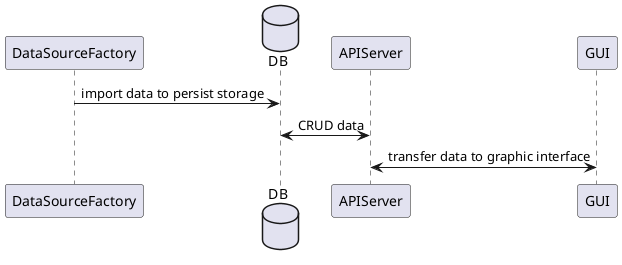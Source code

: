 @startuml "Fox.Cub"
participant DataSourceFactory
database DB
participant APIServer
participant GUI

DataSourceFactory -> DB: import data to persist storage
DB <-> APIServer: CRUD data
APIServer <-> GUI: transfer data to graphic interface
@enduml
